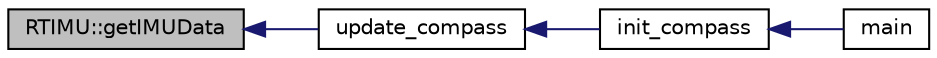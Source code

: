 digraph "RTIMU::getIMUData"
{
  edge [fontname="Helvetica",fontsize="10",labelfontname="Helvetica",labelfontsize="10"];
  node [fontname="Helvetica",fontsize="10",shape=record];
  rankdir="LR";
  Node29 [label="RTIMU::getIMUData",height=0.2,width=0.4,color="black", fillcolor="grey75", style="filled", fontcolor="black"];
  Node29 -> Node30 [dir="back",color="midnightblue",fontsize="10",style="solid",fontname="Helvetica"];
  Node30 [label="update_compass",height=0.2,width=0.4,color="black", fillcolor="white", style="filled",URL="$_compass_8hpp.html#a464c3e13e8fe37ae76144fc4450985e7"];
  Node30 -> Node31 [dir="back",color="midnightblue",fontsize="10",style="solid",fontname="Helvetica"];
  Node31 [label="init_compass",height=0.2,width=0.4,color="black", fillcolor="white", style="filled",URL="$_compass_8hpp.html#af3422b44dd53d24518dfe42a6a485add"];
  Node31 -> Node32 [dir="back",color="midnightblue",fontsize="10",style="solid",fontname="Helvetica"];
  Node32 [label="main",height=0.2,width=0.4,color="black", fillcolor="white", style="filled",URL="$main_8cpp.html#a0ddf1224851353fc92bfbff6f499fa97"];
}
